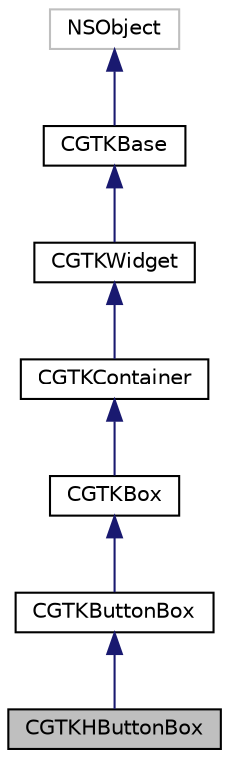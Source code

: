 digraph "CGTKHButtonBox"
{
  edge [fontname="Helvetica",fontsize="10",labelfontname="Helvetica",labelfontsize="10"];
  node [fontname="Helvetica",fontsize="10",shape=record];
  Node7 [label="CGTKHButtonBox",height=0.2,width=0.4,color="black", fillcolor="grey75", style="filled", fontcolor="black"];
  Node8 -> Node7 [dir="back",color="midnightblue",fontsize="10",style="solid",fontname="Helvetica"];
  Node8 [label="CGTKButtonBox",height=0.2,width=0.4,color="black", fillcolor="white", style="filled",URL="$interface_c_g_t_k_button_box.html"];
  Node9 -> Node8 [dir="back",color="midnightblue",fontsize="10",style="solid",fontname="Helvetica"];
  Node9 [label="CGTKBox",height=0.2,width=0.4,color="black", fillcolor="white", style="filled",URL="$interface_c_g_t_k_box.html"];
  Node10 -> Node9 [dir="back",color="midnightblue",fontsize="10",style="solid",fontname="Helvetica"];
  Node10 [label="CGTKContainer",height=0.2,width=0.4,color="black", fillcolor="white", style="filled",URL="$interface_c_g_t_k_container.html"];
  Node11 -> Node10 [dir="back",color="midnightblue",fontsize="10",style="solid",fontname="Helvetica"];
  Node11 [label="CGTKWidget",height=0.2,width=0.4,color="black", fillcolor="white", style="filled",URL="$interface_c_g_t_k_widget.html"];
  Node12 -> Node11 [dir="back",color="midnightblue",fontsize="10",style="solid",fontname="Helvetica"];
  Node12 [label="CGTKBase",height=0.2,width=0.4,color="black", fillcolor="white", style="filled",URL="$interface_c_g_t_k_base.html"];
  Node13 -> Node12 [dir="back",color="midnightblue",fontsize="10",style="solid",fontname="Helvetica"];
  Node13 [label="NSObject",height=0.2,width=0.4,color="grey75", fillcolor="white", style="filled"];
}
